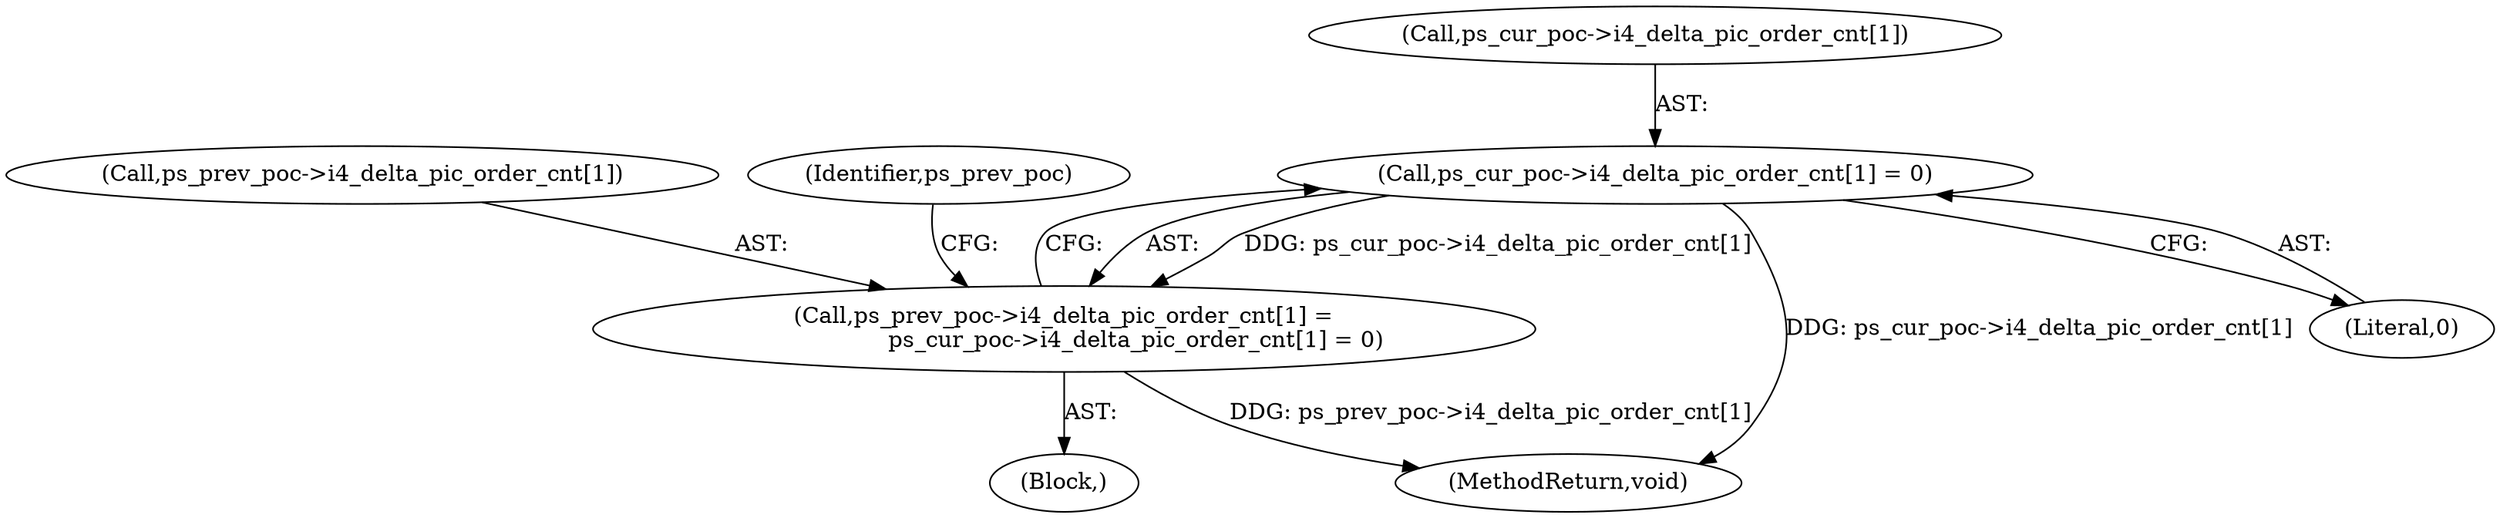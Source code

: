 digraph "0_Android_cc676ebd95247646e67907ccab150fb77a847335@array" {
"1000555" [label="(Call,ps_cur_poc->i4_delta_pic_order_cnt[1] = 0)"];
"1000549" [label="(Call,ps_prev_poc->i4_delta_pic_order_cnt[1] =\n                    ps_cur_poc->i4_delta_pic_order_cnt[1] = 0)"];
"1000550" [label="(Call,ps_prev_poc->i4_delta_pic_order_cnt[1])"];
"1000564" [label="(Identifier,ps_prev_poc)"];
"1000556" [label="(Call,ps_cur_poc->i4_delta_pic_order_cnt[1])"];
"1000549" [label="(Call,ps_prev_poc->i4_delta_pic_order_cnt[1] =\n                    ps_cur_poc->i4_delta_pic_order_cnt[1] = 0)"];
"1000963" [label="(MethodReturn,void)"];
"1000121" [label="(Block,)"];
"1000555" [label="(Call,ps_cur_poc->i4_delta_pic_order_cnt[1] = 0)"];
"1000561" [label="(Literal,0)"];
"1000555" -> "1000549"  [label="AST: "];
"1000555" -> "1000561"  [label="CFG: "];
"1000556" -> "1000555"  [label="AST: "];
"1000561" -> "1000555"  [label="AST: "];
"1000549" -> "1000555"  [label="CFG: "];
"1000555" -> "1000963"  [label="DDG: ps_cur_poc->i4_delta_pic_order_cnt[1]"];
"1000555" -> "1000549"  [label="DDG: ps_cur_poc->i4_delta_pic_order_cnt[1]"];
"1000549" -> "1000121"  [label="AST: "];
"1000550" -> "1000549"  [label="AST: "];
"1000564" -> "1000549"  [label="CFG: "];
"1000549" -> "1000963"  [label="DDG: ps_prev_poc->i4_delta_pic_order_cnt[1]"];
}
